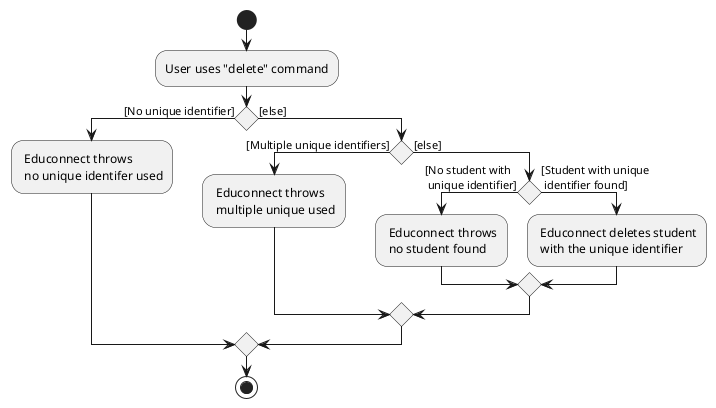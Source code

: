 @startuml
start
:User uses "delete" command;

if () then([No unique identifier])
    : Educonnect throws\n no unique identifer used;
else ([else])
    if () then([Multiple unique identifiers])
        : Educonnect throws\n multiple unique used;
    else ([else])
        if () then([No student with\n unique identifier])
            : Educonnect throws\n no student found;
        else ([Student with unique\n identifier found])
            : Educonnect deletes student\n with the unique identifier;
        endif;
    endif;
endif;

stop
@enduml

